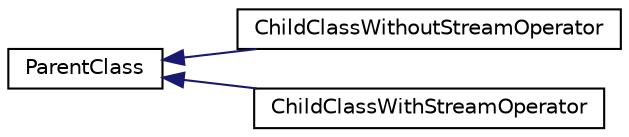 digraph "Graphical Class Hierarchy"
{
 // LATEX_PDF_SIZE
  edge [fontname="Helvetica",fontsize="10",labelfontname="Helvetica",labelfontsize="10"];
  node [fontname="Helvetica",fontsize="10",shape=record];
  rankdir="LR";
  Node0 [label="ParentClass",height=0.2,width=0.4,color="black", fillcolor="white", style="filled",URL="$classParentClass.html",tooltip=" "];
  Node0 -> Node1 [dir="back",color="midnightblue",fontsize="10",style="solid",fontname="Helvetica"];
  Node1 [label="ChildClassWithoutStreamOperator",height=0.2,width=0.4,color="black", fillcolor="white", style="filled",URL="$classChildClassWithoutStreamOperator.html",tooltip=" "];
  Node0 -> Node2 [dir="back",color="midnightblue",fontsize="10",style="solid",fontname="Helvetica"];
  Node2 [label="ChildClassWithStreamOperator",height=0.2,width=0.4,color="black", fillcolor="white", style="filled",URL="$classChildClassWithStreamOperator.html",tooltip=" "];
}
